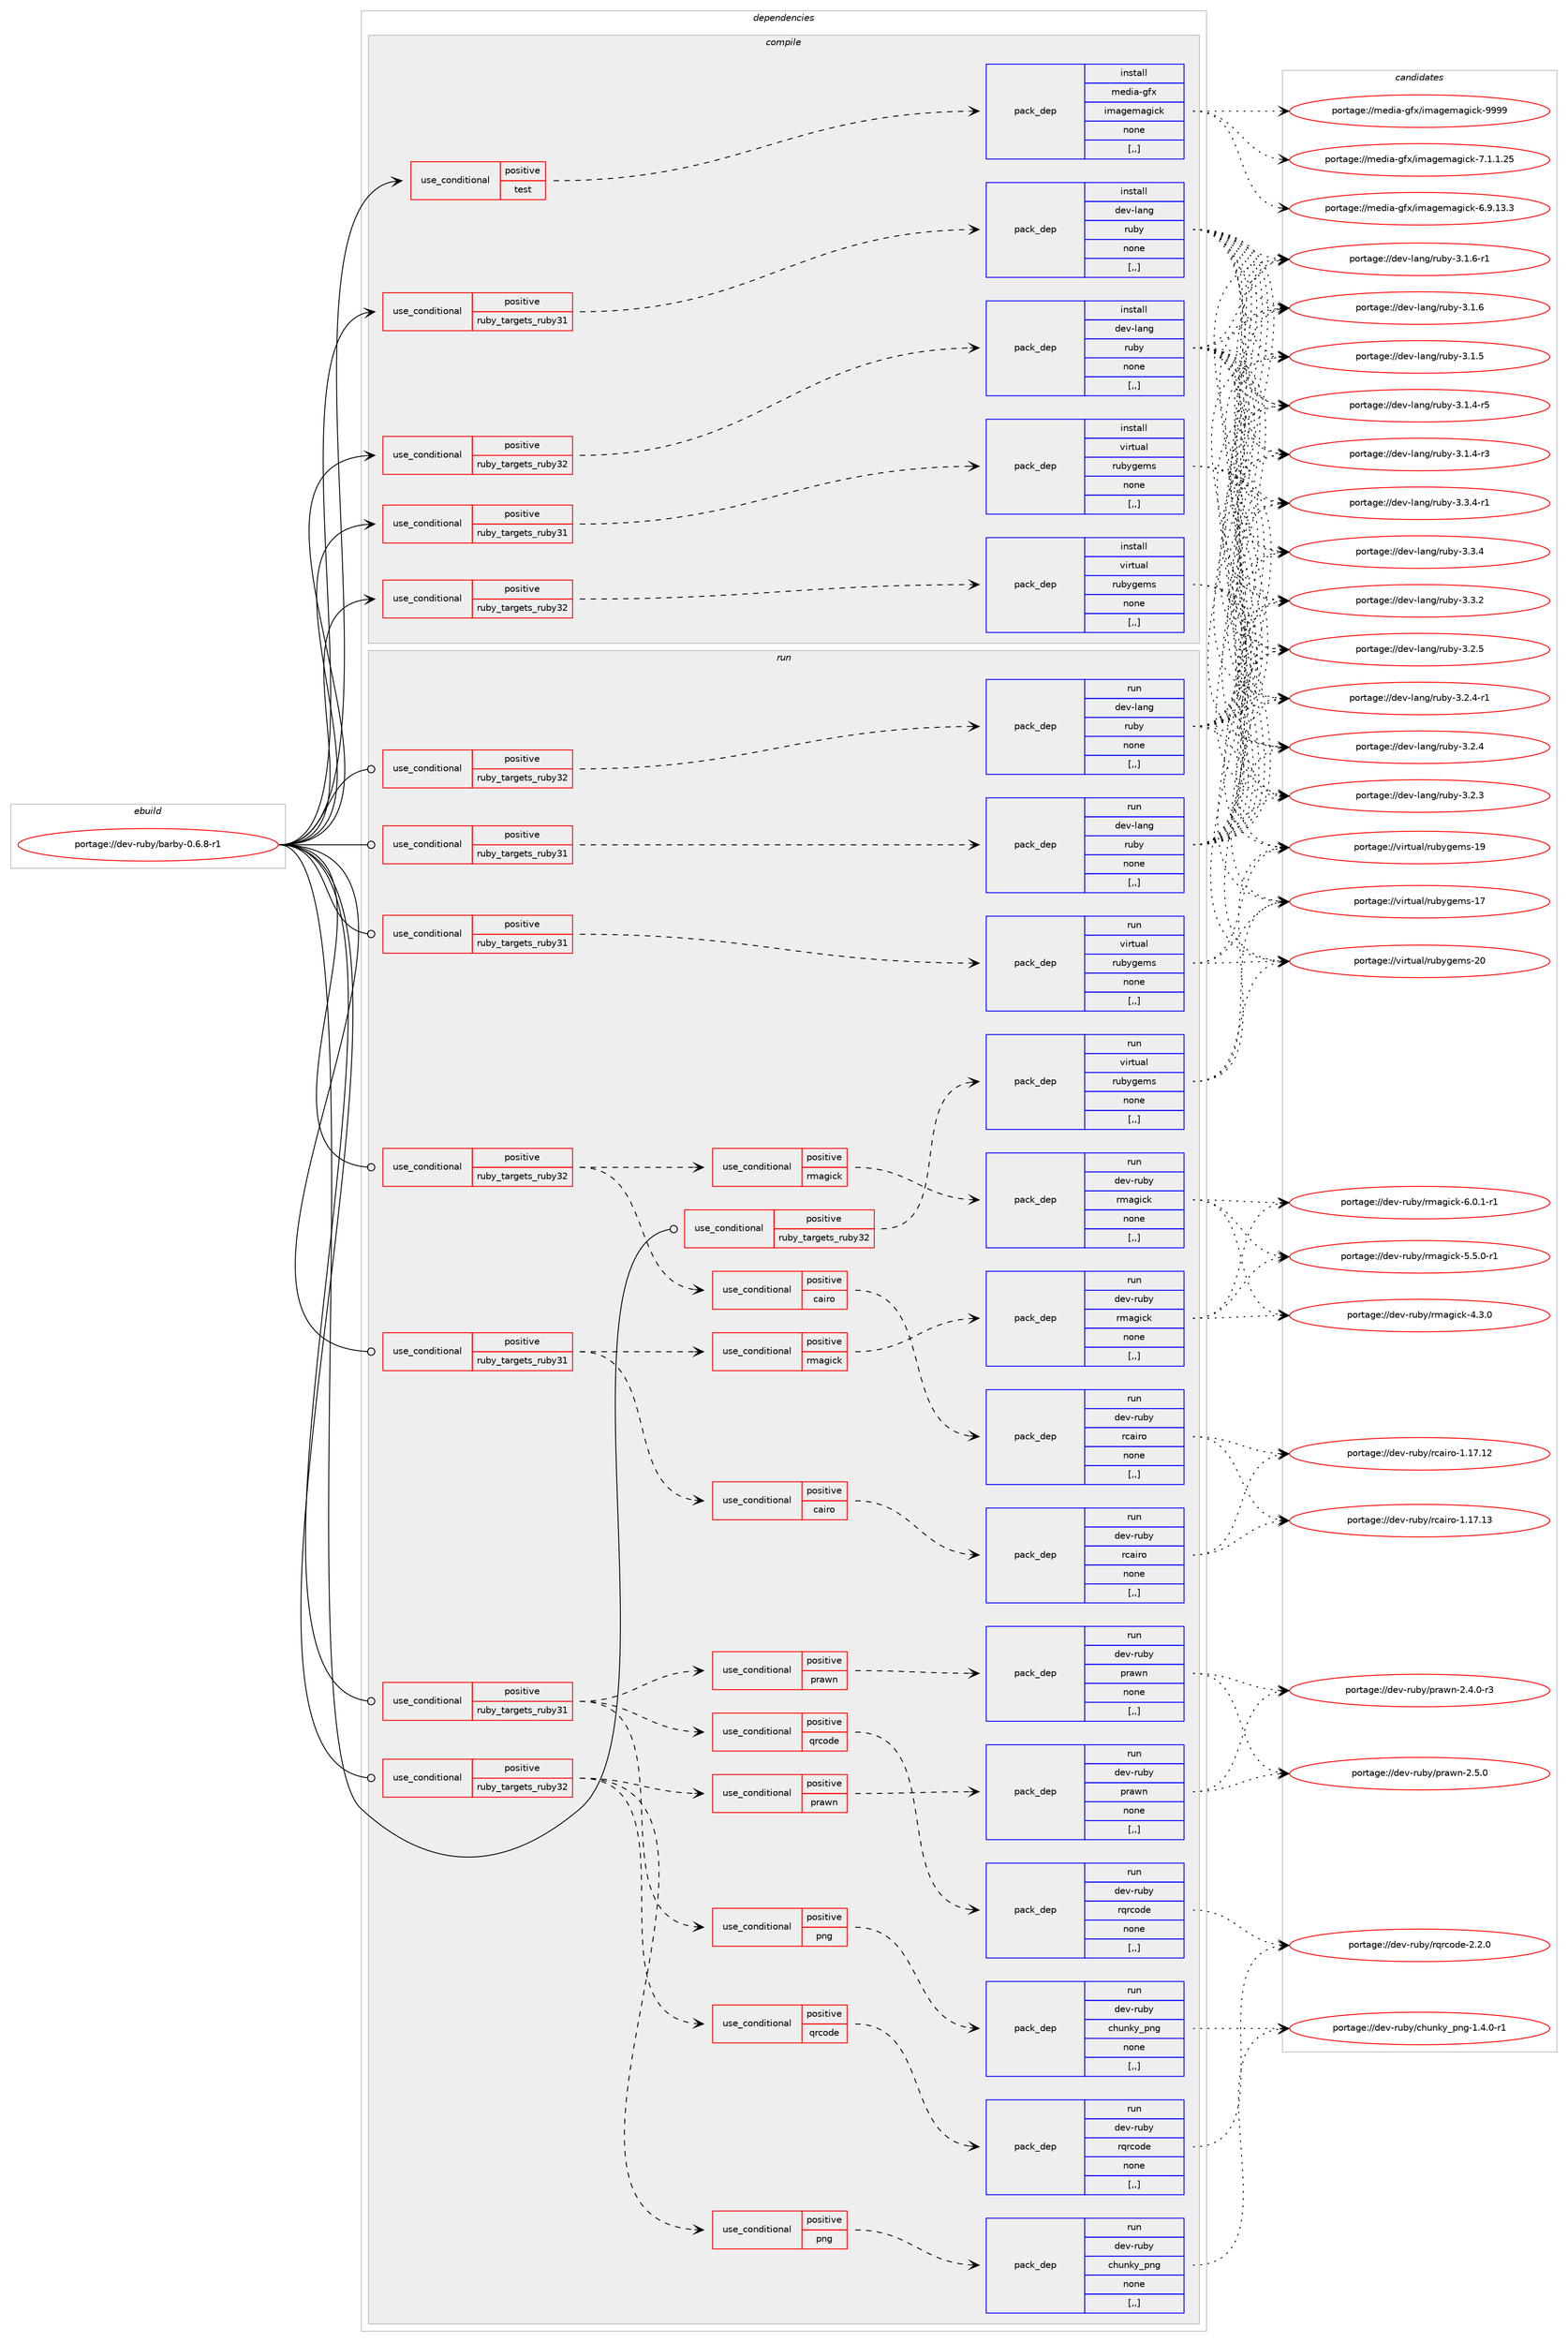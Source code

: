 digraph prolog {

# *************
# Graph options
# *************

newrank=true;
concentrate=true;
compound=true;
graph [rankdir=LR,fontname=Helvetica,fontsize=10,ranksep=1.5];#, ranksep=2.5, nodesep=0.2];
edge  [arrowhead=vee];
node  [fontname=Helvetica,fontsize=10];

# **********
# The ebuild
# **********

subgraph cluster_leftcol {
color=gray;
label=<<i>ebuild</i>>;
id [label="portage://dev-ruby/barby-0.6.8-r1", color=red, width=4, href="../dev-ruby/barby-0.6.8-r1.svg"];
}

# ****************
# The dependencies
# ****************

subgraph cluster_midcol {
color=gray;
label=<<i>dependencies</i>>;
subgraph cluster_compile {
fillcolor="#eeeeee";
style=filled;
label=<<i>compile</i>>;
subgraph cond44900 {
dependency177699 [label=<<TABLE BORDER="0" CELLBORDER="1" CELLSPACING="0" CELLPADDING="4"><TR><TD ROWSPAN="3" CELLPADDING="10">use_conditional</TD></TR><TR><TD>positive</TD></TR><TR><TD>ruby_targets_ruby31</TD></TR></TABLE>>, shape=none, color=red];
subgraph pack131508 {
dependency177700 [label=<<TABLE BORDER="0" CELLBORDER="1" CELLSPACING="0" CELLPADDING="4" WIDTH="220"><TR><TD ROWSPAN="6" CELLPADDING="30">pack_dep</TD></TR><TR><TD WIDTH="110">install</TD></TR><TR><TD>dev-lang</TD></TR><TR><TD>ruby</TD></TR><TR><TD>none</TD></TR><TR><TD>[,,]</TD></TR></TABLE>>, shape=none, color=blue];
}
dependency177699:e -> dependency177700:w [weight=20,style="dashed",arrowhead="vee"];
}
id:e -> dependency177699:w [weight=20,style="solid",arrowhead="vee"];
subgraph cond44901 {
dependency177701 [label=<<TABLE BORDER="0" CELLBORDER="1" CELLSPACING="0" CELLPADDING="4"><TR><TD ROWSPAN="3" CELLPADDING="10">use_conditional</TD></TR><TR><TD>positive</TD></TR><TR><TD>ruby_targets_ruby31</TD></TR></TABLE>>, shape=none, color=red];
subgraph pack131509 {
dependency177702 [label=<<TABLE BORDER="0" CELLBORDER="1" CELLSPACING="0" CELLPADDING="4" WIDTH="220"><TR><TD ROWSPAN="6" CELLPADDING="30">pack_dep</TD></TR><TR><TD WIDTH="110">install</TD></TR><TR><TD>virtual</TD></TR><TR><TD>rubygems</TD></TR><TR><TD>none</TD></TR><TR><TD>[,,]</TD></TR></TABLE>>, shape=none, color=blue];
}
dependency177701:e -> dependency177702:w [weight=20,style="dashed",arrowhead="vee"];
}
id:e -> dependency177701:w [weight=20,style="solid",arrowhead="vee"];
subgraph cond44902 {
dependency177703 [label=<<TABLE BORDER="0" CELLBORDER="1" CELLSPACING="0" CELLPADDING="4"><TR><TD ROWSPAN="3" CELLPADDING="10">use_conditional</TD></TR><TR><TD>positive</TD></TR><TR><TD>ruby_targets_ruby32</TD></TR></TABLE>>, shape=none, color=red];
subgraph pack131510 {
dependency177704 [label=<<TABLE BORDER="0" CELLBORDER="1" CELLSPACING="0" CELLPADDING="4" WIDTH="220"><TR><TD ROWSPAN="6" CELLPADDING="30">pack_dep</TD></TR><TR><TD WIDTH="110">install</TD></TR><TR><TD>dev-lang</TD></TR><TR><TD>ruby</TD></TR><TR><TD>none</TD></TR><TR><TD>[,,]</TD></TR></TABLE>>, shape=none, color=blue];
}
dependency177703:e -> dependency177704:w [weight=20,style="dashed",arrowhead="vee"];
}
id:e -> dependency177703:w [weight=20,style="solid",arrowhead="vee"];
subgraph cond44903 {
dependency177705 [label=<<TABLE BORDER="0" CELLBORDER="1" CELLSPACING="0" CELLPADDING="4"><TR><TD ROWSPAN="3" CELLPADDING="10">use_conditional</TD></TR><TR><TD>positive</TD></TR><TR><TD>ruby_targets_ruby32</TD></TR></TABLE>>, shape=none, color=red];
subgraph pack131511 {
dependency177706 [label=<<TABLE BORDER="0" CELLBORDER="1" CELLSPACING="0" CELLPADDING="4" WIDTH="220"><TR><TD ROWSPAN="6" CELLPADDING="30">pack_dep</TD></TR><TR><TD WIDTH="110">install</TD></TR><TR><TD>virtual</TD></TR><TR><TD>rubygems</TD></TR><TR><TD>none</TD></TR><TR><TD>[,,]</TD></TR></TABLE>>, shape=none, color=blue];
}
dependency177705:e -> dependency177706:w [weight=20,style="dashed",arrowhead="vee"];
}
id:e -> dependency177705:w [weight=20,style="solid",arrowhead="vee"];
subgraph cond44904 {
dependency177707 [label=<<TABLE BORDER="0" CELLBORDER="1" CELLSPACING="0" CELLPADDING="4"><TR><TD ROWSPAN="3" CELLPADDING="10">use_conditional</TD></TR><TR><TD>positive</TD></TR><TR><TD>test</TD></TR></TABLE>>, shape=none, color=red];
subgraph pack131512 {
dependency177708 [label=<<TABLE BORDER="0" CELLBORDER="1" CELLSPACING="0" CELLPADDING="4" WIDTH="220"><TR><TD ROWSPAN="6" CELLPADDING="30">pack_dep</TD></TR><TR><TD WIDTH="110">install</TD></TR><TR><TD>media-gfx</TD></TR><TR><TD>imagemagick</TD></TR><TR><TD>none</TD></TR><TR><TD>[,,]</TD></TR></TABLE>>, shape=none, color=blue];
}
dependency177707:e -> dependency177708:w [weight=20,style="dashed",arrowhead="vee"];
}
id:e -> dependency177707:w [weight=20,style="solid",arrowhead="vee"];
}
subgraph cluster_compileandrun {
fillcolor="#eeeeee";
style=filled;
label=<<i>compile and run</i>>;
}
subgraph cluster_run {
fillcolor="#eeeeee";
style=filled;
label=<<i>run</i>>;
subgraph cond44905 {
dependency177709 [label=<<TABLE BORDER="0" CELLBORDER="1" CELLSPACING="0" CELLPADDING="4"><TR><TD ROWSPAN="3" CELLPADDING="10">use_conditional</TD></TR><TR><TD>positive</TD></TR><TR><TD>ruby_targets_ruby31</TD></TR></TABLE>>, shape=none, color=red];
subgraph cond44906 {
dependency177710 [label=<<TABLE BORDER="0" CELLBORDER="1" CELLSPACING="0" CELLPADDING="4"><TR><TD ROWSPAN="3" CELLPADDING="10">use_conditional</TD></TR><TR><TD>positive</TD></TR><TR><TD>qrcode</TD></TR></TABLE>>, shape=none, color=red];
subgraph pack131513 {
dependency177711 [label=<<TABLE BORDER="0" CELLBORDER="1" CELLSPACING="0" CELLPADDING="4" WIDTH="220"><TR><TD ROWSPAN="6" CELLPADDING="30">pack_dep</TD></TR><TR><TD WIDTH="110">run</TD></TR><TR><TD>dev-ruby</TD></TR><TR><TD>rqrcode</TD></TR><TR><TD>none</TD></TR><TR><TD>[,,]</TD></TR></TABLE>>, shape=none, color=blue];
}
dependency177710:e -> dependency177711:w [weight=20,style="dashed",arrowhead="vee"];
}
dependency177709:e -> dependency177710:w [weight=20,style="dashed",arrowhead="vee"];
subgraph cond44907 {
dependency177712 [label=<<TABLE BORDER="0" CELLBORDER="1" CELLSPACING="0" CELLPADDING="4"><TR><TD ROWSPAN="3" CELLPADDING="10">use_conditional</TD></TR><TR><TD>positive</TD></TR><TR><TD>png</TD></TR></TABLE>>, shape=none, color=red];
subgraph pack131514 {
dependency177713 [label=<<TABLE BORDER="0" CELLBORDER="1" CELLSPACING="0" CELLPADDING="4" WIDTH="220"><TR><TD ROWSPAN="6" CELLPADDING="30">pack_dep</TD></TR><TR><TD WIDTH="110">run</TD></TR><TR><TD>dev-ruby</TD></TR><TR><TD>chunky_png</TD></TR><TR><TD>none</TD></TR><TR><TD>[,,]</TD></TR></TABLE>>, shape=none, color=blue];
}
dependency177712:e -> dependency177713:w [weight=20,style="dashed",arrowhead="vee"];
}
dependency177709:e -> dependency177712:w [weight=20,style="dashed",arrowhead="vee"];
subgraph cond44908 {
dependency177714 [label=<<TABLE BORDER="0" CELLBORDER="1" CELLSPACING="0" CELLPADDING="4"><TR><TD ROWSPAN="3" CELLPADDING="10">use_conditional</TD></TR><TR><TD>positive</TD></TR><TR><TD>prawn</TD></TR></TABLE>>, shape=none, color=red];
subgraph pack131515 {
dependency177715 [label=<<TABLE BORDER="0" CELLBORDER="1" CELLSPACING="0" CELLPADDING="4" WIDTH="220"><TR><TD ROWSPAN="6" CELLPADDING="30">pack_dep</TD></TR><TR><TD WIDTH="110">run</TD></TR><TR><TD>dev-ruby</TD></TR><TR><TD>prawn</TD></TR><TR><TD>none</TD></TR><TR><TD>[,,]</TD></TR></TABLE>>, shape=none, color=blue];
}
dependency177714:e -> dependency177715:w [weight=20,style="dashed",arrowhead="vee"];
}
dependency177709:e -> dependency177714:w [weight=20,style="dashed",arrowhead="vee"];
}
id:e -> dependency177709:w [weight=20,style="solid",arrowhead="odot"];
subgraph cond44909 {
dependency177716 [label=<<TABLE BORDER="0" CELLBORDER="1" CELLSPACING="0" CELLPADDING="4"><TR><TD ROWSPAN="3" CELLPADDING="10">use_conditional</TD></TR><TR><TD>positive</TD></TR><TR><TD>ruby_targets_ruby31</TD></TR></TABLE>>, shape=none, color=red];
subgraph cond44910 {
dependency177717 [label=<<TABLE BORDER="0" CELLBORDER="1" CELLSPACING="0" CELLPADDING="4"><TR><TD ROWSPAN="3" CELLPADDING="10">use_conditional</TD></TR><TR><TD>positive</TD></TR><TR><TD>rmagick</TD></TR></TABLE>>, shape=none, color=red];
subgraph pack131516 {
dependency177718 [label=<<TABLE BORDER="0" CELLBORDER="1" CELLSPACING="0" CELLPADDING="4" WIDTH="220"><TR><TD ROWSPAN="6" CELLPADDING="30">pack_dep</TD></TR><TR><TD WIDTH="110">run</TD></TR><TR><TD>dev-ruby</TD></TR><TR><TD>rmagick</TD></TR><TR><TD>none</TD></TR><TR><TD>[,,]</TD></TR></TABLE>>, shape=none, color=blue];
}
dependency177717:e -> dependency177718:w [weight=20,style="dashed",arrowhead="vee"];
}
dependency177716:e -> dependency177717:w [weight=20,style="dashed",arrowhead="vee"];
subgraph cond44911 {
dependency177719 [label=<<TABLE BORDER="0" CELLBORDER="1" CELLSPACING="0" CELLPADDING="4"><TR><TD ROWSPAN="3" CELLPADDING="10">use_conditional</TD></TR><TR><TD>positive</TD></TR><TR><TD>cairo</TD></TR></TABLE>>, shape=none, color=red];
subgraph pack131517 {
dependency177720 [label=<<TABLE BORDER="0" CELLBORDER="1" CELLSPACING="0" CELLPADDING="4" WIDTH="220"><TR><TD ROWSPAN="6" CELLPADDING="30">pack_dep</TD></TR><TR><TD WIDTH="110">run</TD></TR><TR><TD>dev-ruby</TD></TR><TR><TD>rcairo</TD></TR><TR><TD>none</TD></TR><TR><TD>[,,]</TD></TR></TABLE>>, shape=none, color=blue];
}
dependency177719:e -> dependency177720:w [weight=20,style="dashed",arrowhead="vee"];
}
dependency177716:e -> dependency177719:w [weight=20,style="dashed",arrowhead="vee"];
}
id:e -> dependency177716:w [weight=20,style="solid",arrowhead="odot"];
subgraph cond44912 {
dependency177721 [label=<<TABLE BORDER="0" CELLBORDER="1" CELLSPACING="0" CELLPADDING="4"><TR><TD ROWSPAN="3" CELLPADDING="10">use_conditional</TD></TR><TR><TD>positive</TD></TR><TR><TD>ruby_targets_ruby31</TD></TR></TABLE>>, shape=none, color=red];
subgraph pack131518 {
dependency177722 [label=<<TABLE BORDER="0" CELLBORDER="1" CELLSPACING="0" CELLPADDING="4" WIDTH="220"><TR><TD ROWSPAN="6" CELLPADDING="30">pack_dep</TD></TR><TR><TD WIDTH="110">run</TD></TR><TR><TD>dev-lang</TD></TR><TR><TD>ruby</TD></TR><TR><TD>none</TD></TR><TR><TD>[,,]</TD></TR></TABLE>>, shape=none, color=blue];
}
dependency177721:e -> dependency177722:w [weight=20,style="dashed",arrowhead="vee"];
}
id:e -> dependency177721:w [weight=20,style="solid",arrowhead="odot"];
subgraph cond44913 {
dependency177723 [label=<<TABLE BORDER="0" CELLBORDER="1" CELLSPACING="0" CELLPADDING="4"><TR><TD ROWSPAN="3" CELLPADDING="10">use_conditional</TD></TR><TR><TD>positive</TD></TR><TR><TD>ruby_targets_ruby31</TD></TR></TABLE>>, shape=none, color=red];
subgraph pack131519 {
dependency177724 [label=<<TABLE BORDER="0" CELLBORDER="1" CELLSPACING="0" CELLPADDING="4" WIDTH="220"><TR><TD ROWSPAN="6" CELLPADDING="30">pack_dep</TD></TR><TR><TD WIDTH="110">run</TD></TR><TR><TD>virtual</TD></TR><TR><TD>rubygems</TD></TR><TR><TD>none</TD></TR><TR><TD>[,,]</TD></TR></TABLE>>, shape=none, color=blue];
}
dependency177723:e -> dependency177724:w [weight=20,style="dashed",arrowhead="vee"];
}
id:e -> dependency177723:w [weight=20,style="solid",arrowhead="odot"];
subgraph cond44914 {
dependency177725 [label=<<TABLE BORDER="0" CELLBORDER="1" CELLSPACING="0" CELLPADDING="4"><TR><TD ROWSPAN="3" CELLPADDING="10">use_conditional</TD></TR><TR><TD>positive</TD></TR><TR><TD>ruby_targets_ruby32</TD></TR></TABLE>>, shape=none, color=red];
subgraph cond44915 {
dependency177726 [label=<<TABLE BORDER="0" CELLBORDER="1" CELLSPACING="0" CELLPADDING="4"><TR><TD ROWSPAN="3" CELLPADDING="10">use_conditional</TD></TR><TR><TD>positive</TD></TR><TR><TD>qrcode</TD></TR></TABLE>>, shape=none, color=red];
subgraph pack131520 {
dependency177727 [label=<<TABLE BORDER="0" CELLBORDER="1" CELLSPACING="0" CELLPADDING="4" WIDTH="220"><TR><TD ROWSPAN="6" CELLPADDING="30">pack_dep</TD></TR><TR><TD WIDTH="110">run</TD></TR><TR><TD>dev-ruby</TD></TR><TR><TD>rqrcode</TD></TR><TR><TD>none</TD></TR><TR><TD>[,,]</TD></TR></TABLE>>, shape=none, color=blue];
}
dependency177726:e -> dependency177727:w [weight=20,style="dashed",arrowhead="vee"];
}
dependency177725:e -> dependency177726:w [weight=20,style="dashed",arrowhead="vee"];
subgraph cond44916 {
dependency177728 [label=<<TABLE BORDER="0" CELLBORDER="1" CELLSPACING="0" CELLPADDING="4"><TR><TD ROWSPAN="3" CELLPADDING="10">use_conditional</TD></TR><TR><TD>positive</TD></TR><TR><TD>png</TD></TR></TABLE>>, shape=none, color=red];
subgraph pack131521 {
dependency177729 [label=<<TABLE BORDER="0" CELLBORDER="1" CELLSPACING="0" CELLPADDING="4" WIDTH="220"><TR><TD ROWSPAN="6" CELLPADDING="30">pack_dep</TD></TR><TR><TD WIDTH="110">run</TD></TR><TR><TD>dev-ruby</TD></TR><TR><TD>chunky_png</TD></TR><TR><TD>none</TD></TR><TR><TD>[,,]</TD></TR></TABLE>>, shape=none, color=blue];
}
dependency177728:e -> dependency177729:w [weight=20,style="dashed",arrowhead="vee"];
}
dependency177725:e -> dependency177728:w [weight=20,style="dashed",arrowhead="vee"];
subgraph cond44917 {
dependency177730 [label=<<TABLE BORDER="0" CELLBORDER="1" CELLSPACING="0" CELLPADDING="4"><TR><TD ROWSPAN="3" CELLPADDING="10">use_conditional</TD></TR><TR><TD>positive</TD></TR><TR><TD>prawn</TD></TR></TABLE>>, shape=none, color=red];
subgraph pack131522 {
dependency177731 [label=<<TABLE BORDER="0" CELLBORDER="1" CELLSPACING="0" CELLPADDING="4" WIDTH="220"><TR><TD ROWSPAN="6" CELLPADDING="30">pack_dep</TD></TR><TR><TD WIDTH="110">run</TD></TR><TR><TD>dev-ruby</TD></TR><TR><TD>prawn</TD></TR><TR><TD>none</TD></TR><TR><TD>[,,]</TD></TR></TABLE>>, shape=none, color=blue];
}
dependency177730:e -> dependency177731:w [weight=20,style="dashed",arrowhead="vee"];
}
dependency177725:e -> dependency177730:w [weight=20,style="dashed",arrowhead="vee"];
}
id:e -> dependency177725:w [weight=20,style="solid",arrowhead="odot"];
subgraph cond44918 {
dependency177732 [label=<<TABLE BORDER="0" CELLBORDER="1" CELLSPACING="0" CELLPADDING="4"><TR><TD ROWSPAN="3" CELLPADDING="10">use_conditional</TD></TR><TR><TD>positive</TD></TR><TR><TD>ruby_targets_ruby32</TD></TR></TABLE>>, shape=none, color=red];
subgraph cond44919 {
dependency177733 [label=<<TABLE BORDER="0" CELLBORDER="1" CELLSPACING="0" CELLPADDING="4"><TR><TD ROWSPAN="3" CELLPADDING="10">use_conditional</TD></TR><TR><TD>positive</TD></TR><TR><TD>rmagick</TD></TR></TABLE>>, shape=none, color=red];
subgraph pack131523 {
dependency177734 [label=<<TABLE BORDER="0" CELLBORDER="1" CELLSPACING="0" CELLPADDING="4" WIDTH="220"><TR><TD ROWSPAN="6" CELLPADDING="30">pack_dep</TD></TR><TR><TD WIDTH="110">run</TD></TR><TR><TD>dev-ruby</TD></TR><TR><TD>rmagick</TD></TR><TR><TD>none</TD></TR><TR><TD>[,,]</TD></TR></TABLE>>, shape=none, color=blue];
}
dependency177733:e -> dependency177734:w [weight=20,style="dashed",arrowhead="vee"];
}
dependency177732:e -> dependency177733:w [weight=20,style="dashed",arrowhead="vee"];
subgraph cond44920 {
dependency177735 [label=<<TABLE BORDER="0" CELLBORDER="1" CELLSPACING="0" CELLPADDING="4"><TR><TD ROWSPAN="3" CELLPADDING="10">use_conditional</TD></TR><TR><TD>positive</TD></TR><TR><TD>cairo</TD></TR></TABLE>>, shape=none, color=red];
subgraph pack131524 {
dependency177736 [label=<<TABLE BORDER="0" CELLBORDER="1" CELLSPACING="0" CELLPADDING="4" WIDTH="220"><TR><TD ROWSPAN="6" CELLPADDING="30">pack_dep</TD></TR><TR><TD WIDTH="110">run</TD></TR><TR><TD>dev-ruby</TD></TR><TR><TD>rcairo</TD></TR><TR><TD>none</TD></TR><TR><TD>[,,]</TD></TR></TABLE>>, shape=none, color=blue];
}
dependency177735:e -> dependency177736:w [weight=20,style="dashed",arrowhead="vee"];
}
dependency177732:e -> dependency177735:w [weight=20,style="dashed",arrowhead="vee"];
}
id:e -> dependency177732:w [weight=20,style="solid",arrowhead="odot"];
subgraph cond44921 {
dependency177737 [label=<<TABLE BORDER="0" CELLBORDER="1" CELLSPACING="0" CELLPADDING="4"><TR><TD ROWSPAN="3" CELLPADDING="10">use_conditional</TD></TR><TR><TD>positive</TD></TR><TR><TD>ruby_targets_ruby32</TD></TR></TABLE>>, shape=none, color=red];
subgraph pack131525 {
dependency177738 [label=<<TABLE BORDER="0" CELLBORDER="1" CELLSPACING="0" CELLPADDING="4" WIDTH="220"><TR><TD ROWSPAN="6" CELLPADDING="30">pack_dep</TD></TR><TR><TD WIDTH="110">run</TD></TR><TR><TD>dev-lang</TD></TR><TR><TD>ruby</TD></TR><TR><TD>none</TD></TR><TR><TD>[,,]</TD></TR></TABLE>>, shape=none, color=blue];
}
dependency177737:e -> dependency177738:w [weight=20,style="dashed",arrowhead="vee"];
}
id:e -> dependency177737:w [weight=20,style="solid",arrowhead="odot"];
subgraph cond44922 {
dependency177739 [label=<<TABLE BORDER="0" CELLBORDER="1" CELLSPACING="0" CELLPADDING="4"><TR><TD ROWSPAN="3" CELLPADDING="10">use_conditional</TD></TR><TR><TD>positive</TD></TR><TR><TD>ruby_targets_ruby32</TD></TR></TABLE>>, shape=none, color=red];
subgraph pack131526 {
dependency177740 [label=<<TABLE BORDER="0" CELLBORDER="1" CELLSPACING="0" CELLPADDING="4" WIDTH="220"><TR><TD ROWSPAN="6" CELLPADDING="30">pack_dep</TD></TR><TR><TD WIDTH="110">run</TD></TR><TR><TD>virtual</TD></TR><TR><TD>rubygems</TD></TR><TR><TD>none</TD></TR><TR><TD>[,,]</TD></TR></TABLE>>, shape=none, color=blue];
}
dependency177739:e -> dependency177740:w [weight=20,style="dashed",arrowhead="vee"];
}
id:e -> dependency177739:w [weight=20,style="solid",arrowhead="odot"];
}
}

# **************
# The candidates
# **************

subgraph cluster_choices {
rank=same;
color=gray;
label=<<i>candidates</i>>;

subgraph choice131508 {
color=black;
nodesep=1;
choice100101118451089711010347114117981214551465146524511449 [label="portage://dev-lang/ruby-3.3.4-r1", color=red, width=4,href="../dev-lang/ruby-3.3.4-r1.svg"];
choice10010111845108971101034711411798121455146514652 [label="portage://dev-lang/ruby-3.3.4", color=red, width=4,href="../dev-lang/ruby-3.3.4.svg"];
choice10010111845108971101034711411798121455146514650 [label="portage://dev-lang/ruby-3.3.2", color=red, width=4,href="../dev-lang/ruby-3.3.2.svg"];
choice10010111845108971101034711411798121455146504653 [label="portage://dev-lang/ruby-3.2.5", color=red, width=4,href="../dev-lang/ruby-3.2.5.svg"];
choice100101118451089711010347114117981214551465046524511449 [label="portage://dev-lang/ruby-3.2.4-r1", color=red, width=4,href="../dev-lang/ruby-3.2.4-r1.svg"];
choice10010111845108971101034711411798121455146504652 [label="portage://dev-lang/ruby-3.2.4", color=red, width=4,href="../dev-lang/ruby-3.2.4.svg"];
choice10010111845108971101034711411798121455146504651 [label="portage://dev-lang/ruby-3.2.3", color=red, width=4,href="../dev-lang/ruby-3.2.3.svg"];
choice100101118451089711010347114117981214551464946544511449 [label="portage://dev-lang/ruby-3.1.6-r1", color=red, width=4,href="../dev-lang/ruby-3.1.6-r1.svg"];
choice10010111845108971101034711411798121455146494654 [label="portage://dev-lang/ruby-3.1.6", color=red, width=4,href="../dev-lang/ruby-3.1.6.svg"];
choice10010111845108971101034711411798121455146494653 [label="portage://dev-lang/ruby-3.1.5", color=red, width=4,href="../dev-lang/ruby-3.1.5.svg"];
choice100101118451089711010347114117981214551464946524511453 [label="portage://dev-lang/ruby-3.1.4-r5", color=red, width=4,href="../dev-lang/ruby-3.1.4-r5.svg"];
choice100101118451089711010347114117981214551464946524511451 [label="portage://dev-lang/ruby-3.1.4-r3", color=red, width=4,href="../dev-lang/ruby-3.1.4-r3.svg"];
dependency177700:e -> choice100101118451089711010347114117981214551465146524511449:w [style=dotted,weight="100"];
dependency177700:e -> choice10010111845108971101034711411798121455146514652:w [style=dotted,weight="100"];
dependency177700:e -> choice10010111845108971101034711411798121455146514650:w [style=dotted,weight="100"];
dependency177700:e -> choice10010111845108971101034711411798121455146504653:w [style=dotted,weight="100"];
dependency177700:e -> choice100101118451089711010347114117981214551465046524511449:w [style=dotted,weight="100"];
dependency177700:e -> choice10010111845108971101034711411798121455146504652:w [style=dotted,weight="100"];
dependency177700:e -> choice10010111845108971101034711411798121455146504651:w [style=dotted,weight="100"];
dependency177700:e -> choice100101118451089711010347114117981214551464946544511449:w [style=dotted,weight="100"];
dependency177700:e -> choice10010111845108971101034711411798121455146494654:w [style=dotted,weight="100"];
dependency177700:e -> choice10010111845108971101034711411798121455146494653:w [style=dotted,weight="100"];
dependency177700:e -> choice100101118451089711010347114117981214551464946524511453:w [style=dotted,weight="100"];
dependency177700:e -> choice100101118451089711010347114117981214551464946524511451:w [style=dotted,weight="100"];
}
subgraph choice131509 {
color=black;
nodesep=1;
choice118105114116117971084711411798121103101109115455048 [label="portage://virtual/rubygems-20", color=red, width=4,href="../virtual/rubygems-20.svg"];
choice118105114116117971084711411798121103101109115454957 [label="portage://virtual/rubygems-19", color=red, width=4,href="../virtual/rubygems-19.svg"];
choice118105114116117971084711411798121103101109115454955 [label="portage://virtual/rubygems-17", color=red, width=4,href="../virtual/rubygems-17.svg"];
dependency177702:e -> choice118105114116117971084711411798121103101109115455048:w [style=dotted,weight="100"];
dependency177702:e -> choice118105114116117971084711411798121103101109115454957:w [style=dotted,weight="100"];
dependency177702:e -> choice118105114116117971084711411798121103101109115454955:w [style=dotted,weight="100"];
}
subgraph choice131510 {
color=black;
nodesep=1;
choice100101118451089711010347114117981214551465146524511449 [label="portage://dev-lang/ruby-3.3.4-r1", color=red, width=4,href="../dev-lang/ruby-3.3.4-r1.svg"];
choice10010111845108971101034711411798121455146514652 [label="portage://dev-lang/ruby-3.3.4", color=red, width=4,href="../dev-lang/ruby-3.3.4.svg"];
choice10010111845108971101034711411798121455146514650 [label="portage://dev-lang/ruby-3.3.2", color=red, width=4,href="../dev-lang/ruby-3.3.2.svg"];
choice10010111845108971101034711411798121455146504653 [label="portage://dev-lang/ruby-3.2.5", color=red, width=4,href="../dev-lang/ruby-3.2.5.svg"];
choice100101118451089711010347114117981214551465046524511449 [label="portage://dev-lang/ruby-3.2.4-r1", color=red, width=4,href="../dev-lang/ruby-3.2.4-r1.svg"];
choice10010111845108971101034711411798121455146504652 [label="portage://dev-lang/ruby-3.2.4", color=red, width=4,href="../dev-lang/ruby-3.2.4.svg"];
choice10010111845108971101034711411798121455146504651 [label="portage://dev-lang/ruby-3.2.3", color=red, width=4,href="../dev-lang/ruby-3.2.3.svg"];
choice100101118451089711010347114117981214551464946544511449 [label="portage://dev-lang/ruby-3.1.6-r1", color=red, width=4,href="../dev-lang/ruby-3.1.6-r1.svg"];
choice10010111845108971101034711411798121455146494654 [label="portage://dev-lang/ruby-3.1.6", color=red, width=4,href="../dev-lang/ruby-3.1.6.svg"];
choice10010111845108971101034711411798121455146494653 [label="portage://dev-lang/ruby-3.1.5", color=red, width=4,href="../dev-lang/ruby-3.1.5.svg"];
choice100101118451089711010347114117981214551464946524511453 [label="portage://dev-lang/ruby-3.1.4-r5", color=red, width=4,href="../dev-lang/ruby-3.1.4-r5.svg"];
choice100101118451089711010347114117981214551464946524511451 [label="portage://dev-lang/ruby-3.1.4-r3", color=red, width=4,href="../dev-lang/ruby-3.1.4-r3.svg"];
dependency177704:e -> choice100101118451089711010347114117981214551465146524511449:w [style=dotted,weight="100"];
dependency177704:e -> choice10010111845108971101034711411798121455146514652:w [style=dotted,weight="100"];
dependency177704:e -> choice10010111845108971101034711411798121455146514650:w [style=dotted,weight="100"];
dependency177704:e -> choice10010111845108971101034711411798121455146504653:w [style=dotted,weight="100"];
dependency177704:e -> choice100101118451089711010347114117981214551465046524511449:w [style=dotted,weight="100"];
dependency177704:e -> choice10010111845108971101034711411798121455146504652:w [style=dotted,weight="100"];
dependency177704:e -> choice10010111845108971101034711411798121455146504651:w [style=dotted,weight="100"];
dependency177704:e -> choice100101118451089711010347114117981214551464946544511449:w [style=dotted,weight="100"];
dependency177704:e -> choice10010111845108971101034711411798121455146494654:w [style=dotted,weight="100"];
dependency177704:e -> choice10010111845108971101034711411798121455146494653:w [style=dotted,weight="100"];
dependency177704:e -> choice100101118451089711010347114117981214551464946524511453:w [style=dotted,weight="100"];
dependency177704:e -> choice100101118451089711010347114117981214551464946524511451:w [style=dotted,weight="100"];
}
subgraph choice131511 {
color=black;
nodesep=1;
choice118105114116117971084711411798121103101109115455048 [label="portage://virtual/rubygems-20", color=red, width=4,href="../virtual/rubygems-20.svg"];
choice118105114116117971084711411798121103101109115454957 [label="portage://virtual/rubygems-19", color=red, width=4,href="../virtual/rubygems-19.svg"];
choice118105114116117971084711411798121103101109115454955 [label="portage://virtual/rubygems-17", color=red, width=4,href="../virtual/rubygems-17.svg"];
dependency177706:e -> choice118105114116117971084711411798121103101109115455048:w [style=dotted,weight="100"];
dependency177706:e -> choice118105114116117971084711411798121103101109115454957:w [style=dotted,weight="100"];
dependency177706:e -> choice118105114116117971084711411798121103101109115454955:w [style=dotted,weight="100"];
}
subgraph choice131512 {
color=black;
nodesep=1;
choice1091011001059745103102120471051099710310110997103105991074557575757 [label="portage://media-gfx/imagemagick-9999", color=red, width=4,href="../media-gfx/imagemagick-9999.svg"];
choice109101100105974510310212047105109971031011099710310599107455546494649465053 [label="portage://media-gfx/imagemagick-7.1.1.25", color=red, width=4,href="../media-gfx/imagemagick-7.1.1.25.svg"];
choice109101100105974510310212047105109971031011099710310599107455446574649514651 [label="portage://media-gfx/imagemagick-6.9.13.3", color=red, width=4,href="../media-gfx/imagemagick-6.9.13.3.svg"];
dependency177708:e -> choice1091011001059745103102120471051099710310110997103105991074557575757:w [style=dotted,weight="100"];
dependency177708:e -> choice109101100105974510310212047105109971031011099710310599107455546494649465053:w [style=dotted,weight="100"];
dependency177708:e -> choice109101100105974510310212047105109971031011099710310599107455446574649514651:w [style=dotted,weight="100"];
}
subgraph choice131513 {
color=black;
nodesep=1;
choice10010111845114117981214711411311499111100101455046504648 [label="portage://dev-ruby/rqrcode-2.2.0", color=red, width=4,href="../dev-ruby/rqrcode-2.2.0.svg"];
dependency177711:e -> choice10010111845114117981214711411311499111100101455046504648:w [style=dotted,weight="100"];
}
subgraph choice131514 {
color=black;
nodesep=1;
choice10010111845114117981214799104117110107121951121101034549465246484511449 [label="portage://dev-ruby/chunky_png-1.4.0-r1", color=red, width=4,href="../dev-ruby/chunky_png-1.4.0-r1.svg"];
dependency177713:e -> choice10010111845114117981214799104117110107121951121101034549465246484511449:w [style=dotted,weight="100"];
}
subgraph choice131515 {
color=black;
nodesep=1;
choice10010111845114117981214711211497119110455046534648 [label="portage://dev-ruby/prawn-2.5.0", color=red, width=4,href="../dev-ruby/prawn-2.5.0.svg"];
choice100101118451141179812147112114971191104550465246484511451 [label="portage://dev-ruby/prawn-2.4.0-r3", color=red, width=4,href="../dev-ruby/prawn-2.4.0-r3.svg"];
dependency177715:e -> choice10010111845114117981214711211497119110455046534648:w [style=dotted,weight="100"];
dependency177715:e -> choice100101118451141179812147112114971191104550465246484511451:w [style=dotted,weight="100"];
}
subgraph choice131516 {
color=black;
nodesep=1;
choice10010111845114117981214711410997103105991074554464846494511449 [label="portage://dev-ruby/rmagick-6.0.1-r1", color=red, width=4,href="../dev-ruby/rmagick-6.0.1-r1.svg"];
choice10010111845114117981214711410997103105991074553465346484511449 [label="portage://dev-ruby/rmagick-5.5.0-r1", color=red, width=4,href="../dev-ruby/rmagick-5.5.0-r1.svg"];
choice1001011184511411798121471141099710310599107455246514648 [label="portage://dev-ruby/rmagick-4.3.0", color=red, width=4,href="../dev-ruby/rmagick-4.3.0.svg"];
dependency177718:e -> choice10010111845114117981214711410997103105991074554464846494511449:w [style=dotted,weight="100"];
dependency177718:e -> choice10010111845114117981214711410997103105991074553465346484511449:w [style=dotted,weight="100"];
dependency177718:e -> choice1001011184511411798121471141099710310599107455246514648:w [style=dotted,weight="100"];
}
subgraph choice131517 {
color=black;
nodesep=1;
choice10010111845114117981214711499971051141114549464955464951 [label="portage://dev-ruby/rcairo-1.17.13", color=red, width=4,href="../dev-ruby/rcairo-1.17.13.svg"];
choice10010111845114117981214711499971051141114549464955464950 [label="portage://dev-ruby/rcairo-1.17.12", color=red, width=4,href="../dev-ruby/rcairo-1.17.12.svg"];
dependency177720:e -> choice10010111845114117981214711499971051141114549464955464951:w [style=dotted,weight="100"];
dependency177720:e -> choice10010111845114117981214711499971051141114549464955464950:w [style=dotted,weight="100"];
}
subgraph choice131518 {
color=black;
nodesep=1;
choice100101118451089711010347114117981214551465146524511449 [label="portage://dev-lang/ruby-3.3.4-r1", color=red, width=4,href="../dev-lang/ruby-3.3.4-r1.svg"];
choice10010111845108971101034711411798121455146514652 [label="portage://dev-lang/ruby-3.3.4", color=red, width=4,href="../dev-lang/ruby-3.3.4.svg"];
choice10010111845108971101034711411798121455146514650 [label="portage://dev-lang/ruby-3.3.2", color=red, width=4,href="../dev-lang/ruby-3.3.2.svg"];
choice10010111845108971101034711411798121455146504653 [label="portage://dev-lang/ruby-3.2.5", color=red, width=4,href="../dev-lang/ruby-3.2.5.svg"];
choice100101118451089711010347114117981214551465046524511449 [label="portage://dev-lang/ruby-3.2.4-r1", color=red, width=4,href="../dev-lang/ruby-3.2.4-r1.svg"];
choice10010111845108971101034711411798121455146504652 [label="portage://dev-lang/ruby-3.2.4", color=red, width=4,href="../dev-lang/ruby-3.2.4.svg"];
choice10010111845108971101034711411798121455146504651 [label="portage://dev-lang/ruby-3.2.3", color=red, width=4,href="../dev-lang/ruby-3.2.3.svg"];
choice100101118451089711010347114117981214551464946544511449 [label="portage://dev-lang/ruby-3.1.6-r1", color=red, width=4,href="../dev-lang/ruby-3.1.6-r1.svg"];
choice10010111845108971101034711411798121455146494654 [label="portage://dev-lang/ruby-3.1.6", color=red, width=4,href="../dev-lang/ruby-3.1.6.svg"];
choice10010111845108971101034711411798121455146494653 [label="portage://dev-lang/ruby-3.1.5", color=red, width=4,href="../dev-lang/ruby-3.1.5.svg"];
choice100101118451089711010347114117981214551464946524511453 [label="portage://dev-lang/ruby-3.1.4-r5", color=red, width=4,href="../dev-lang/ruby-3.1.4-r5.svg"];
choice100101118451089711010347114117981214551464946524511451 [label="portage://dev-lang/ruby-3.1.4-r3", color=red, width=4,href="../dev-lang/ruby-3.1.4-r3.svg"];
dependency177722:e -> choice100101118451089711010347114117981214551465146524511449:w [style=dotted,weight="100"];
dependency177722:e -> choice10010111845108971101034711411798121455146514652:w [style=dotted,weight="100"];
dependency177722:e -> choice10010111845108971101034711411798121455146514650:w [style=dotted,weight="100"];
dependency177722:e -> choice10010111845108971101034711411798121455146504653:w [style=dotted,weight="100"];
dependency177722:e -> choice100101118451089711010347114117981214551465046524511449:w [style=dotted,weight="100"];
dependency177722:e -> choice10010111845108971101034711411798121455146504652:w [style=dotted,weight="100"];
dependency177722:e -> choice10010111845108971101034711411798121455146504651:w [style=dotted,weight="100"];
dependency177722:e -> choice100101118451089711010347114117981214551464946544511449:w [style=dotted,weight="100"];
dependency177722:e -> choice10010111845108971101034711411798121455146494654:w [style=dotted,weight="100"];
dependency177722:e -> choice10010111845108971101034711411798121455146494653:w [style=dotted,weight="100"];
dependency177722:e -> choice100101118451089711010347114117981214551464946524511453:w [style=dotted,weight="100"];
dependency177722:e -> choice100101118451089711010347114117981214551464946524511451:w [style=dotted,weight="100"];
}
subgraph choice131519 {
color=black;
nodesep=1;
choice118105114116117971084711411798121103101109115455048 [label="portage://virtual/rubygems-20", color=red, width=4,href="../virtual/rubygems-20.svg"];
choice118105114116117971084711411798121103101109115454957 [label="portage://virtual/rubygems-19", color=red, width=4,href="../virtual/rubygems-19.svg"];
choice118105114116117971084711411798121103101109115454955 [label="portage://virtual/rubygems-17", color=red, width=4,href="../virtual/rubygems-17.svg"];
dependency177724:e -> choice118105114116117971084711411798121103101109115455048:w [style=dotted,weight="100"];
dependency177724:e -> choice118105114116117971084711411798121103101109115454957:w [style=dotted,weight="100"];
dependency177724:e -> choice118105114116117971084711411798121103101109115454955:w [style=dotted,weight="100"];
}
subgraph choice131520 {
color=black;
nodesep=1;
choice10010111845114117981214711411311499111100101455046504648 [label="portage://dev-ruby/rqrcode-2.2.0", color=red, width=4,href="../dev-ruby/rqrcode-2.2.0.svg"];
dependency177727:e -> choice10010111845114117981214711411311499111100101455046504648:w [style=dotted,weight="100"];
}
subgraph choice131521 {
color=black;
nodesep=1;
choice10010111845114117981214799104117110107121951121101034549465246484511449 [label="portage://dev-ruby/chunky_png-1.4.0-r1", color=red, width=4,href="../dev-ruby/chunky_png-1.4.0-r1.svg"];
dependency177729:e -> choice10010111845114117981214799104117110107121951121101034549465246484511449:w [style=dotted,weight="100"];
}
subgraph choice131522 {
color=black;
nodesep=1;
choice10010111845114117981214711211497119110455046534648 [label="portage://dev-ruby/prawn-2.5.0", color=red, width=4,href="../dev-ruby/prawn-2.5.0.svg"];
choice100101118451141179812147112114971191104550465246484511451 [label="portage://dev-ruby/prawn-2.4.0-r3", color=red, width=4,href="../dev-ruby/prawn-2.4.0-r3.svg"];
dependency177731:e -> choice10010111845114117981214711211497119110455046534648:w [style=dotted,weight="100"];
dependency177731:e -> choice100101118451141179812147112114971191104550465246484511451:w [style=dotted,weight="100"];
}
subgraph choice131523 {
color=black;
nodesep=1;
choice10010111845114117981214711410997103105991074554464846494511449 [label="portage://dev-ruby/rmagick-6.0.1-r1", color=red, width=4,href="../dev-ruby/rmagick-6.0.1-r1.svg"];
choice10010111845114117981214711410997103105991074553465346484511449 [label="portage://dev-ruby/rmagick-5.5.0-r1", color=red, width=4,href="../dev-ruby/rmagick-5.5.0-r1.svg"];
choice1001011184511411798121471141099710310599107455246514648 [label="portage://dev-ruby/rmagick-4.3.0", color=red, width=4,href="../dev-ruby/rmagick-4.3.0.svg"];
dependency177734:e -> choice10010111845114117981214711410997103105991074554464846494511449:w [style=dotted,weight="100"];
dependency177734:e -> choice10010111845114117981214711410997103105991074553465346484511449:w [style=dotted,weight="100"];
dependency177734:e -> choice1001011184511411798121471141099710310599107455246514648:w [style=dotted,weight="100"];
}
subgraph choice131524 {
color=black;
nodesep=1;
choice10010111845114117981214711499971051141114549464955464951 [label="portage://dev-ruby/rcairo-1.17.13", color=red, width=4,href="../dev-ruby/rcairo-1.17.13.svg"];
choice10010111845114117981214711499971051141114549464955464950 [label="portage://dev-ruby/rcairo-1.17.12", color=red, width=4,href="../dev-ruby/rcairo-1.17.12.svg"];
dependency177736:e -> choice10010111845114117981214711499971051141114549464955464951:w [style=dotted,weight="100"];
dependency177736:e -> choice10010111845114117981214711499971051141114549464955464950:w [style=dotted,weight="100"];
}
subgraph choice131525 {
color=black;
nodesep=1;
choice100101118451089711010347114117981214551465146524511449 [label="portage://dev-lang/ruby-3.3.4-r1", color=red, width=4,href="../dev-lang/ruby-3.3.4-r1.svg"];
choice10010111845108971101034711411798121455146514652 [label="portage://dev-lang/ruby-3.3.4", color=red, width=4,href="../dev-lang/ruby-3.3.4.svg"];
choice10010111845108971101034711411798121455146514650 [label="portage://dev-lang/ruby-3.3.2", color=red, width=4,href="../dev-lang/ruby-3.3.2.svg"];
choice10010111845108971101034711411798121455146504653 [label="portage://dev-lang/ruby-3.2.5", color=red, width=4,href="../dev-lang/ruby-3.2.5.svg"];
choice100101118451089711010347114117981214551465046524511449 [label="portage://dev-lang/ruby-3.2.4-r1", color=red, width=4,href="../dev-lang/ruby-3.2.4-r1.svg"];
choice10010111845108971101034711411798121455146504652 [label="portage://dev-lang/ruby-3.2.4", color=red, width=4,href="../dev-lang/ruby-3.2.4.svg"];
choice10010111845108971101034711411798121455146504651 [label="portage://dev-lang/ruby-3.2.3", color=red, width=4,href="../dev-lang/ruby-3.2.3.svg"];
choice100101118451089711010347114117981214551464946544511449 [label="portage://dev-lang/ruby-3.1.6-r1", color=red, width=4,href="../dev-lang/ruby-3.1.6-r1.svg"];
choice10010111845108971101034711411798121455146494654 [label="portage://dev-lang/ruby-3.1.6", color=red, width=4,href="../dev-lang/ruby-3.1.6.svg"];
choice10010111845108971101034711411798121455146494653 [label="portage://dev-lang/ruby-3.1.5", color=red, width=4,href="../dev-lang/ruby-3.1.5.svg"];
choice100101118451089711010347114117981214551464946524511453 [label="portage://dev-lang/ruby-3.1.4-r5", color=red, width=4,href="../dev-lang/ruby-3.1.4-r5.svg"];
choice100101118451089711010347114117981214551464946524511451 [label="portage://dev-lang/ruby-3.1.4-r3", color=red, width=4,href="../dev-lang/ruby-3.1.4-r3.svg"];
dependency177738:e -> choice100101118451089711010347114117981214551465146524511449:w [style=dotted,weight="100"];
dependency177738:e -> choice10010111845108971101034711411798121455146514652:w [style=dotted,weight="100"];
dependency177738:e -> choice10010111845108971101034711411798121455146514650:w [style=dotted,weight="100"];
dependency177738:e -> choice10010111845108971101034711411798121455146504653:w [style=dotted,weight="100"];
dependency177738:e -> choice100101118451089711010347114117981214551465046524511449:w [style=dotted,weight="100"];
dependency177738:e -> choice10010111845108971101034711411798121455146504652:w [style=dotted,weight="100"];
dependency177738:e -> choice10010111845108971101034711411798121455146504651:w [style=dotted,weight="100"];
dependency177738:e -> choice100101118451089711010347114117981214551464946544511449:w [style=dotted,weight="100"];
dependency177738:e -> choice10010111845108971101034711411798121455146494654:w [style=dotted,weight="100"];
dependency177738:e -> choice10010111845108971101034711411798121455146494653:w [style=dotted,weight="100"];
dependency177738:e -> choice100101118451089711010347114117981214551464946524511453:w [style=dotted,weight="100"];
dependency177738:e -> choice100101118451089711010347114117981214551464946524511451:w [style=dotted,weight="100"];
}
subgraph choice131526 {
color=black;
nodesep=1;
choice118105114116117971084711411798121103101109115455048 [label="portage://virtual/rubygems-20", color=red, width=4,href="../virtual/rubygems-20.svg"];
choice118105114116117971084711411798121103101109115454957 [label="portage://virtual/rubygems-19", color=red, width=4,href="../virtual/rubygems-19.svg"];
choice118105114116117971084711411798121103101109115454955 [label="portage://virtual/rubygems-17", color=red, width=4,href="../virtual/rubygems-17.svg"];
dependency177740:e -> choice118105114116117971084711411798121103101109115455048:w [style=dotted,weight="100"];
dependency177740:e -> choice118105114116117971084711411798121103101109115454957:w [style=dotted,weight="100"];
dependency177740:e -> choice118105114116117971084711411798121103101109115454955:w [style=dotted,weight="100"];
}
}

}
